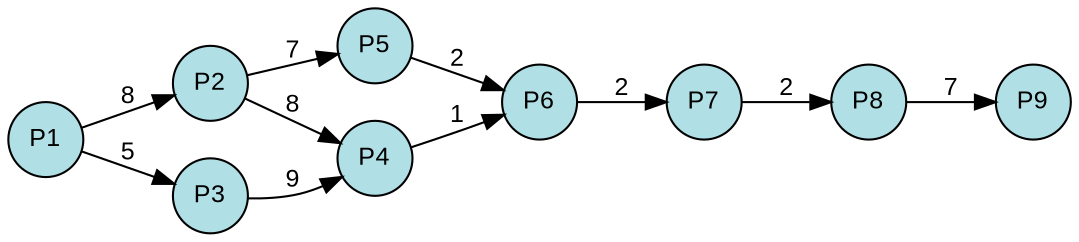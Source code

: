 digraph {
  splines=true;
node [margin=0 fontname=arial fontcolor=black fontsize=12 shape=circle width=0.5 fixedsize=true style=filled fillcolor=powderblue]
  1 [label="P1"]
  2 [label="P2"]
  3 [label="P3"]
  4 [label="P4"]
  5 [label="P5"]
  6 [label="P6"]
  7 [label="P7"]
  8 [label="P8"]
  9 [label="P9"]
rankdir=LR
edge [margin=0 fontname=arial fontcolor=black fontsize=12]
	1 -> 2 [label="8"]
	1 -> 3 [label="5"]
	2 -> 4 [label="8"]
	3 -> 4 [label="9"]
	2 -> 5 [label="7"]
	4 -> 6 [label="1"]
	5 -> 6 [label="2"]
	6 -> 7 [label="2"]
	7 -> 8 [label="2"]
	8 -> 9 [label="7"]
	{rank=same  1 }
	{rank=same  2, 3 }
	{rank=same  4, 5 }
	{rank=same  6 }
	{rank=same  7 }
	{rank=same  8 }
	{rank=same  9 }
} 
